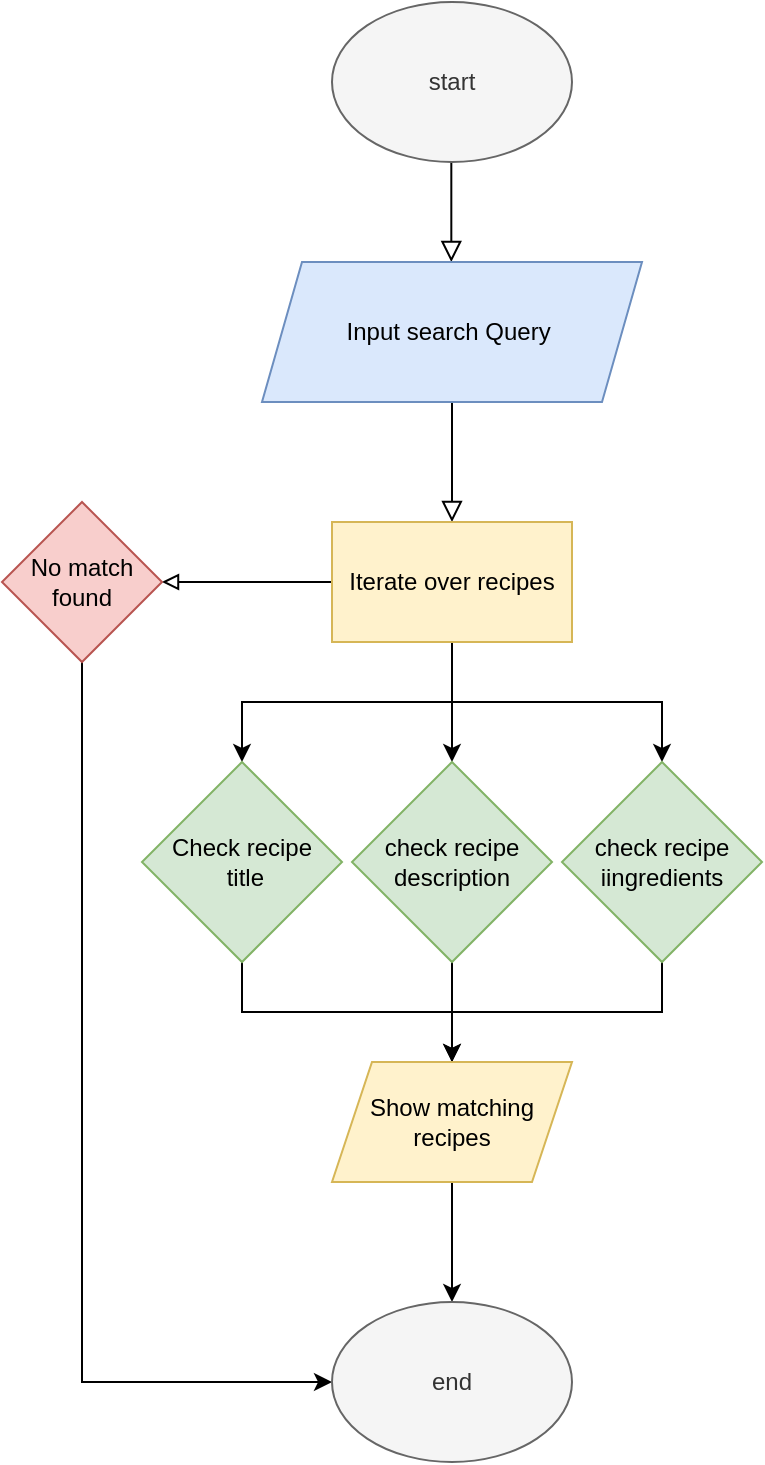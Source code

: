<mxfile version="22.1.18" type="github">
  <diagram id="C5RBs43oDa-KdzZeNtuy" name="Page-1">
    <mxGraphModel dx="1819" dy="1032" grid="1" gridSize="10" guides="1" tooltips="1" connect="1" arrows="1" fold="1" page="1" pageScale="1" pageWidth="827" pageHeight="1169" math="0" shadow="0">
      <root>
        <mxCell id="WIyWlLk6GJQsqaUBKTNV-0" />
        <mxCell id="WIyWlLk6GJQsqaUBKTNV-1" parent="WIyWlLk6GJQsqaUBKTNV-0" />
        <mxCell id="WIyWlLk6GJQsqaUBKTNV-2" value="" style="rounded=0;html=1;jettySize=auto;orthogonalLoop=1;fontSize=11;endArrow=block;endFill=0;endSize=8;strokeWidth=1;shadow=0;labelBackgroundColor=none;edgeStyle=orthogonalEdgeStyle;" parent="WIyWlLk6GJQsqaUBKTNV-1" edge="1">
          <mxGeometry relative="1" as="geometry">
            <mxPoint x="224.66" y="120.0" as="sourcePoint" />
            <mxPoint x="224.66" y="170.0" as="targetPoint" />
          </mxGeometry>
        </mxCell>
        <mxCell id="V8QeuojSEptCCsuqhcsX-1" value="start" style="ellipse;whiteSpace=wrap;html=1;fillColor=#f5f5f5;fontColor=#333333;strokeColor=#666666;" parent="WIyWlLk6GJQsqaUBKTNV-1" vertex="1">
          <mxGeometry x="165" y="40" width="120" height="80" as="geometry" />
        </mxCell>
        <mxCell id="V8QeuojSEptCCsuqhcsX-11" value="" style="edgeStyle=orthogonalEdgeStyle;rounded=0;orthogonalLoop=1;jettySize=auto;html=1;endArrow=block;endFill=0;endSize=8;" parent="WIyWlLk6GJQsqaUBKTNV-1" source="V8QeuojSEptCCsuqhcsX-2" target="V8QeuojSEptCCsuqhcsX-3" edge="1">
          <mxGeometry relative="1" as="geometry" />
        </mxCell>
        <mxCell id="V8QeuojSEptCCsuqhcsX-2" value="Input search Query&amp;nbsp;" style="shape=parallelogram;perimeter=parallelogramPerimeter;whiteSpace=wrap;html=1;fixedSize=1;fillColor=#dae8fc;strokeColor=#6c8ebf;" parent="WIyWlLk6GJQsqaUBKTNV-1" vertex="1">
          <mxGeometry x="130" y="170" width="190" height="70" as="geometry" />
        </mxCell>
        <mxCell id="V8QeuojSEptCCsuqhcsX-14" style="edgeStyle=orthogonalEdgeStyle;rounded=0;orthogonalLoop=1;jettySize=auto;html=1;exitX=0;exitY=0.5;exitDx=0;exitDy=0;endArrow=block;endFill=0;" parent="WIyWlLk6GJQsqaUBKTNV-1" source="V8QeuojSEptCCsuqhcsX-3" target="V8QeuojSEptCCsuqhcsX-15" edge="1">
          <mxGeometry relative="1" as="geometry">
            <mxPoint x="120" y="330.069" as="targetPoint" />
          </mxGeometry>
        </mxCell>
        <mxCell id="V8QeuojSEptCCsuqhcsX-24" style="edgeStyle=orthogonalEdgeStyle;rounded=0;orthogonalLoop=1;jettySize=auto;html=1;exitX=0.5;exitY=1;exitDx=0;exitDy=0;entryX=0.5;entryY=0;entryDx=0;entryDy=0;" parent="WIyWlLk6GJQsqaUBKTNV-1" source="V8QeuojSEptCCsuqhcsX-3" target="V8QeuojSEptCCsuqhcsX-21" edge="1">
          <mxGeometry relative="1" as="geometry" />
        </mxCell>
        <mxCell id="V8QeuojSEptCCsuqhcsX-25" style="edgeStyle=orthogonalEdgeStyle;rounded=0;orthogonalLoop=1;jettySize=auto;html=1;exitX=0.5;exitY=1;exitDx=0;exitDy=0;entryX=0.5;entryY=0;entryDx=0;entryDy=0;" parent="WIyWlLk6GJQsqaUBKTNV-1" source="V8QeuojSEptCCsuqhcsX-3" target="V8QeuojSEptCCsuqhcsX-19" edge="1">
          <mxGeometry relative="1" as="geometry" />
        </mxCell>
        <mxCell id="V8QeuojSEptCCsuqhcsX-26" style="edgeStyle=orthogonalEdgeStyle;rounded=0;orthogonalLoop=1;jettySize=auto;html=1;exitX=0.5;exitY=1;exitDx=0;exitDy=0;entryX=0.5;entryY=0;entryDx=0;entryDy=0;" parent="WIyWlLk6GJQsqaUBKTNV-1" source="V8QeuojSEptCCsuqhcsX-3" target="V8QeuojSEptCCsuqhcsX-20" edge="1">
          <mxGeometry relative="1" as="geometry" />
        </mxCell>
        <mxCell id="V8QeuojSEptCCsuqhcsX-3" value="Iterate over recipes" style="rounded=0;whiteSpace=wrap;html=1;fillColor=#fff2cc;strokeColor=#d6b656;" parent="WIyWlLk6GJQsqaUBKTNV-1" vertex="1">
          <mxGeometry x="165" y="300" width="120" height="60" as="geometry" />
        </mxCell>
        <mxCell id="V8QeuojSEptCCsuqhcsX-33" style="edgeStyle=orthogonalEdgeStyle;rounded=0;orthogonalLoop=1;jettySize=auto;html=1;exitX=0.5;exitY=1;exitDx=0;exitDy=0;entryX=0;entryY=0.5;entryDx=0;entryDy=0;" parent="WIyWlLk6GJQsqaUBKTNV-1" source="V8QeuojSEptCCsuqhcsX-15" target="V8QeuojSEptCCsuqhcsX-31" edge="1">
          <mxGeometry relative="1" as="geometry">
            <mxPoint x="40" y="740" as="targetPoint" />
          </mxGeometry>
        </mxCell>
        <mxCell id="V8QeuojSEptCCsuqhcsX-15" value="No match found" style="rhombus;whiteSpace=wrap;html=1;fillColor=#f8cecc;strokeColor=#b85450;" parent="WIyWlLk6GJQsqaUBKTNV-1" vertex="1">
          <mxGeometry y="289.999" width="80" height="80" as="geometry" />
        </mxCell>
        <mxCell id="V8QeuojSEptCCsuqhcsX-28" style="edgeStyle=orthogonalEdgeStyle;rounded=0;orthogonalLoop=1;jettySize=auto;html=1;exitX=0.5;exitY=1;exitDx=0;exitDy=0;entryX=0.5;entryY=0;entryDx=0;entryDy=0;" parent="WIyWlLk6GJQsqaUBKTNV-1" source="V8QeuojSEptCCsuqhcsX-19" target="V8QeuojSEptCCsuqhcsX-27" edge="1">
          <mxGeometry relative="1" as="geometry" />
        </mxCell>
        <mxCell id="V8QeuojSEptCCsuqhcsX-19" value="Check recipe&lt;br&gt;&amp;nbsp;title" style="rhombus;whiteSpace=wrap;html=1;aspect=fixed;fillColor=#d5e8d4;strokeColor=#82b366;" parent="WIyWlLk6GJQsqaUBKTNV-1" vertex="1">
          <mxGeometry x="70" y="420" width="100" height="100" as="geometry" />
        </mxCell>
        <mxCell id="V8QeuojSEptCCsuqhcsX-29" style="edgeStyle=orthogonalEdgeStyle;rounded=0;orthogonalLoop=1;jettySize=auto;html=1;exitX=0.5;exitY=1;exitDx=0;exitDy=0;" parent="WIyWlLk6GJQsqaUBKTNV-1" source="V8QeuojSEptCCsuqhcsX-20" edge="1">
          <mxGeometry relative="1" as="geometry">
            <mxPoint x="224.966" y="580" as="targetPoint" />
          </mxGeometry>
        </mxCell>
        <mxCell id="V8QeuojSEptCCsuqhcsX-20" value="check recipe description" style="rhombus;whiteSpace=wrap;html=1;aspect=fixed;fillColor=#d5e8d4;strokeColor=#82b366;" parent="WIyWlLk6GJQsqaUBKTNV-1" vertex="1">
          <mxGeometry x="175" y="420" width="100" height="100" as="geometry" />
        </mxCell>
        <mxCell id="V8QeuojSEptCCsuqhcsX-30" style="edgeStyle=orthogonalEdgeStyle;rounded=0;orthogonalLoop=1;jettySize=auto;html=1;exitX=0.5;exitY=1;exitDx=0;exitDy=0;entryX=0.5;entryY=0;entryDx=0;entryDy=0;" parent="WIyWlLk6GJQsqaUBKTNV-1" source="V8QeuojSEptCCsuqhcsX-21" target="V8QeuojSEptCCsuqhcsX-27" edge="1">
          <mxGeometry relative="1" as="geometry" />
        </mxCell>
        <mxCell id="V8QeuojSEptCCsuqhcsX-21" value="check recipe iingredients" style="rhombus;whiteSpace=wrap;html=1;aspect=fixed;fillColor=#d5e8d4;strokeColor=#82b366;" parent="WIyWlLk6GJQsqaUBKTNV-1" vertex="1">
          <mxGeometry x="280" y="420" width="100" height="100" as="geometry" />
        </mxCell>
        <mxCell id="V8QeuojSEptCCsuqhcsX-32" style="edgeStyle=orthogonalEdgeStyle;rounded=0;orthogonalLoop=1;jettySize=auto;html=1;exitX=0.5;exitY=1;exitDx=0;exitDy=0;entryX=0.5;entryY=0;entryDx=0;entryDy=0;" parent="WIyWlLk6GJQsqaUBKTNV-1" source="V8QeuojSEptCCsuqhcsX-27" target="V8QeuojSEptCCsuqhcsX-31" edge="1">
          <mxGeometry relative="1" as="geometry" />
        </mxCell>
        <mxCell id="V8QeuojSEptCCsuqhcsX-27" value="Show matching recipes" style="shape=parallelogram;perimeter=parallelogramPerimeter;whiteSpace=wrap;html=1;fixedSize=1;fillColor=#fff2cc;strokeColor=#d6b656;" parent="WIyWlLk6GJQsqaUBKTNV-1" vertex="1">
          <mxGeometry x="165" y="570" width="120" height="60" as="geometry" />
        </mxCell>
        <mxCell id="V8QeuojSEptCCsuqhcsX-31" value="end" style="ellipse;whiteSpace=wrap;html=1;fillColor=#f5f5f5;fontColor=#333333;strokeColor=#666666;" parent="WIyWlLk6GJQsqaUBKTNV-1" vertex="1">
          <mxGeometry x="165" y="690" width="120" height="80" as="geometry" />
        </mxCell>
      </root>
    </mxGraphModel>
  </diagram>
</mxfile>
